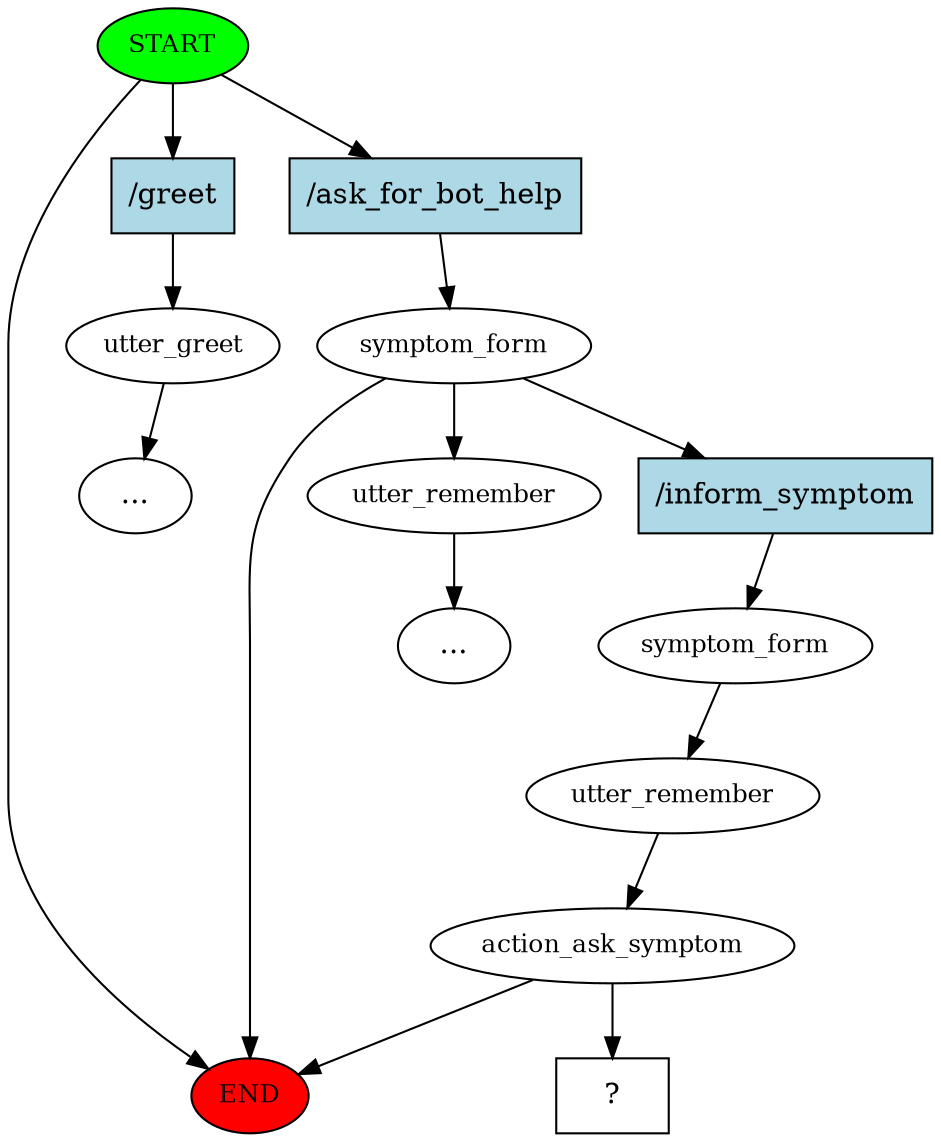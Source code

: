 digraph  {
0 [class="start active", fillcolor=green, fontsize=12, label=START, style=filled];
"-1" [class=end, fillcolor=red, fontsize=12, label=END, style=filled];
1 [class="", fontsize=12, label=utter_greet];
"-5" [class=ellipsis, label="..."];
4 [class=active, fontsize=12, label=symptom_form];
5 [class="", fontsize=12, label=utter_remember];
"-6" [class=ellipsis, label="..."];
7 [class=active, fontsize=12, label=symptom_form];
8 [class=active, fontsize=12, label=utter_remember];
9 [class=active, fontsize=12, label=action_ask_symptom];
23 [class="intent dashed active", label="  ?  ", shape=rect];
24 [class=intent, fillcolor=lightblue, label="/greet", shape=rect, style=filled];
25 [class="intent active", fillcolor=lightblue, label="/ask_for_bot_help", shape=rect, style=filled];
26 [class="intent active", fillcolor=lightblue, label="/inform_symptom", shape=rect, style=filled];
0 -> "-1"  [class="", key=NONE, label=""];
0 -> 24  [class="", key=0];
0 -> 25  [class=active, key=0];
1 -> "-5"  [class="", key=NONE, label=""];
4 -> 5  [class="", key=NONE, label=""];
4 -> "-1"  [class="", key=NONE, label=""];
4 -> 26  [class=active, key=0];
5 -> "-6"  [class="", key=NONE, label=""];
7 -> 8  [class=active, key=NONE, label=""];
8 -> 9  [class=active, key=NONE, label=""];
9 -> "-1"  [class="", key=NONE, label=""];
9 -> 23  [class=active, key=NONE, label=""];
24 -> 1  [class="", key=0];
25 -> 4  [class=active, key=0];
26 -> 7  [class=active, key=0];
}
